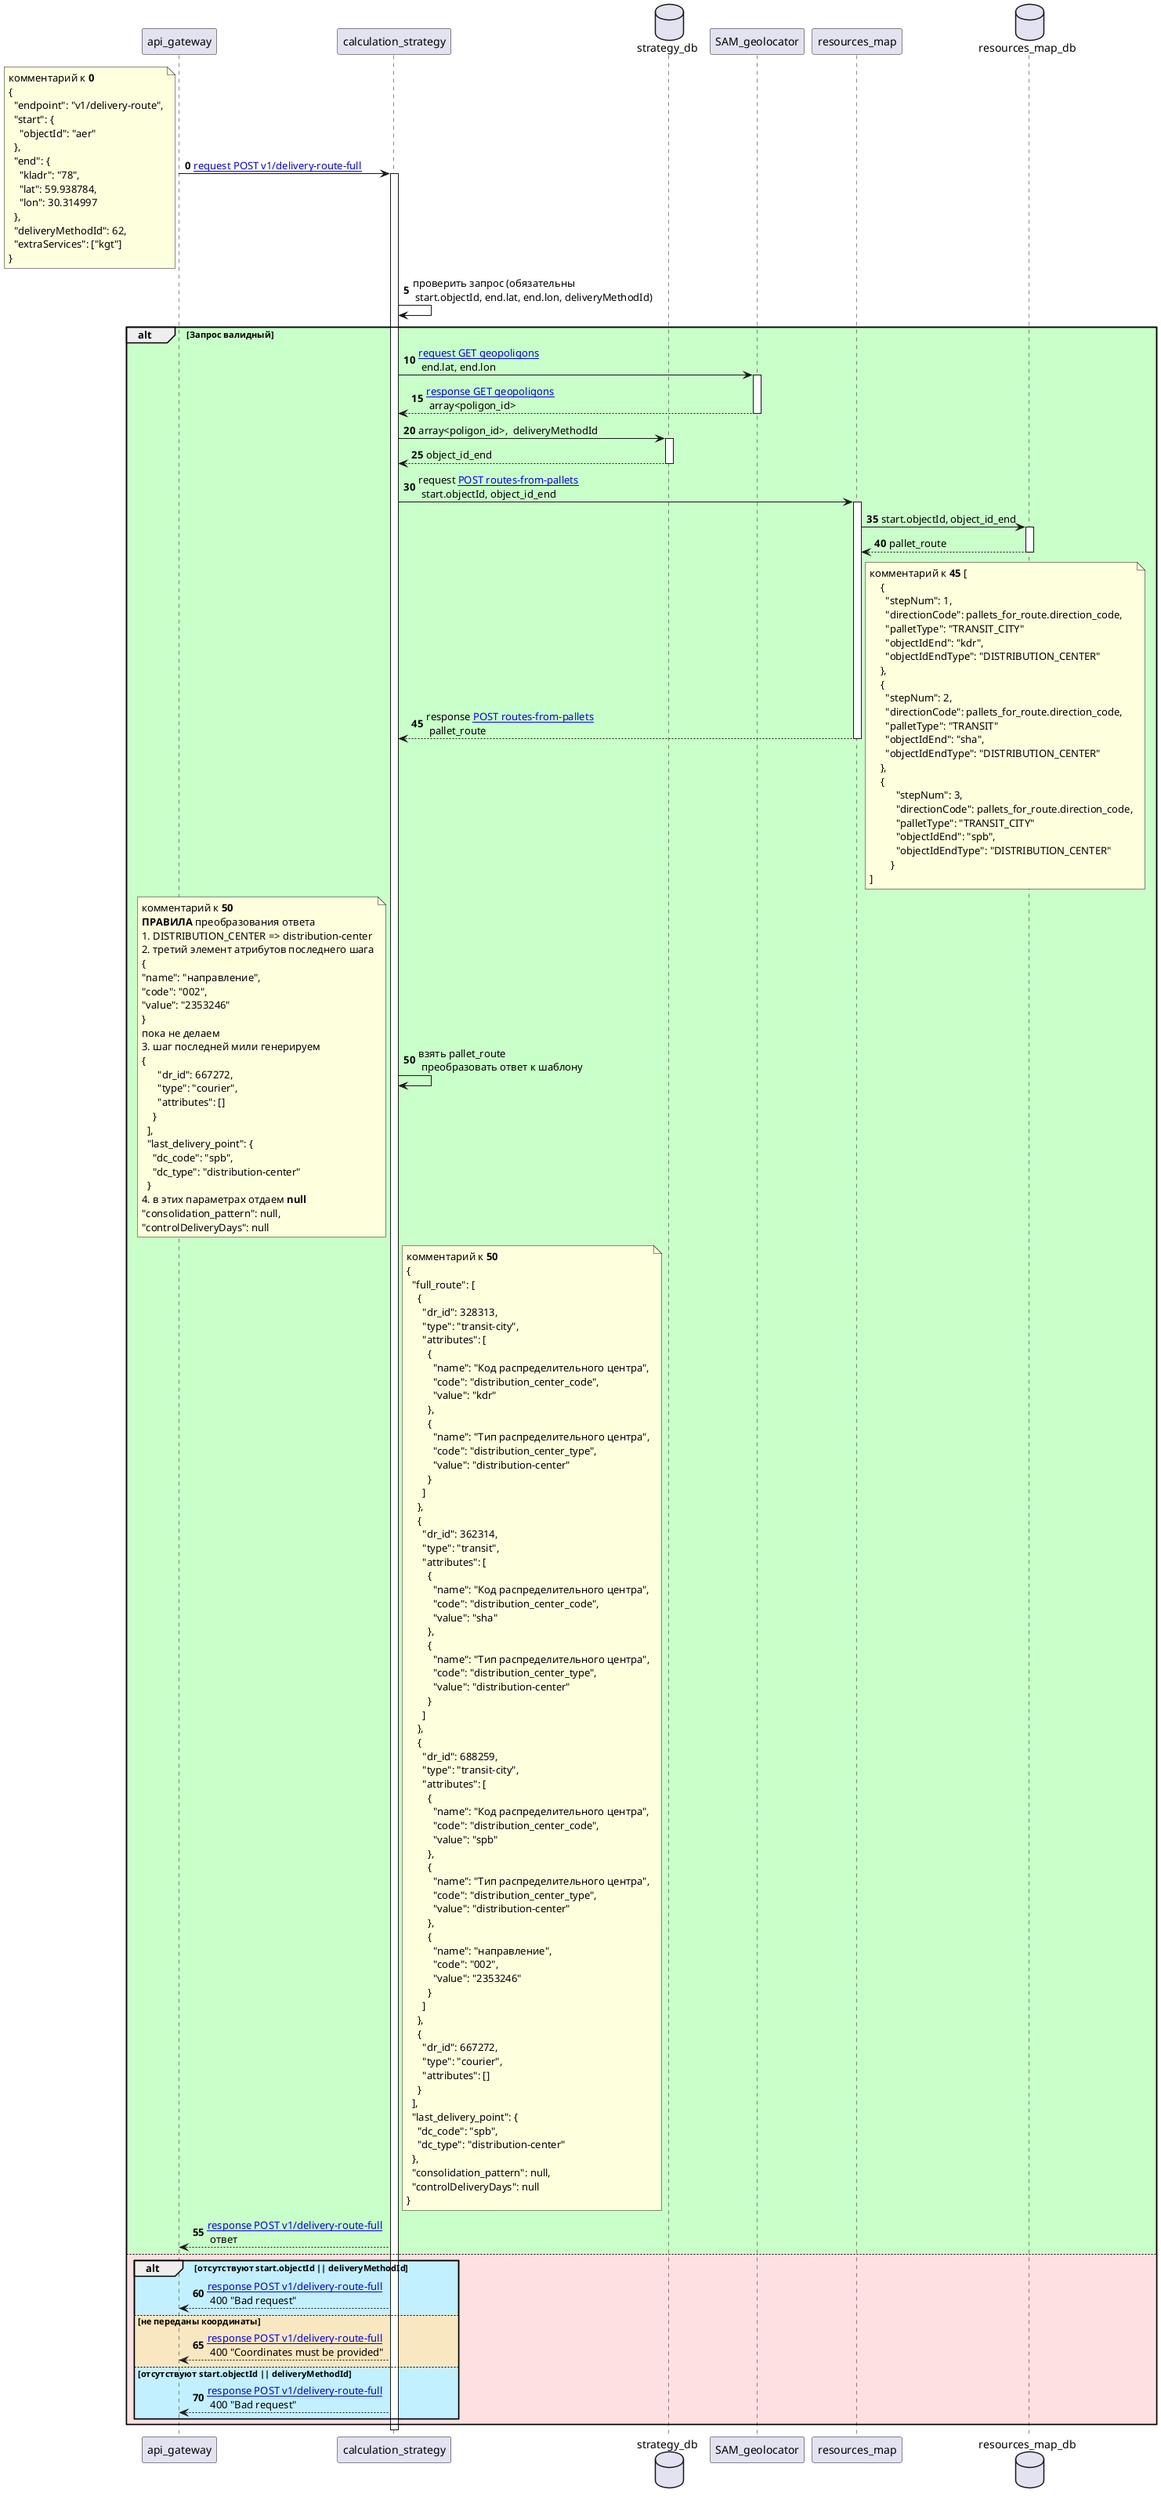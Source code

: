 @startuml
'https://plantuml.com/sequence-diagram
!$E = "\n"
!$GREEN = "#TECHNOLOGY"
!$PINK = "#IMPLEMENTATION"
!$BLUE = "#APPLICATION"
!$PALE = "#STRATEGY"
!$BISQ = "#BUSINESS"
!$NAME = "POST v1/delivery-route-full"
!$LINK = "https://space.samokat.ru/display/ECOMOPER/P72S06+REST+API+-+POST+v1-delivery-route-full"
!$GEO_NAME = "GET geopoligons"
!$GEO_LINK = "https://space.samokat.ru/pages/viewpage.action?pageId=3937654929"
!$ROUTE_NAME = "POST routes-from-pallets"
!$ROUTE_LINK = "https://space.samokat.ru/display/ECOMOPER/P72S01-POST-routes-from-pallets"
!$START_ID = "start.objectId"
!$END_ID = "object_id_end"
!$END_GEO = "end.lat, end.lon"
!$DM = "deliveryMethodId"
autonumber 0 5
participant api_gateway as gw
participant calculation_strategy as strategy
database strategy_db as DB
participant SAM_geolocator as sam
participant resources_map as rm
database resources_map_db as rm_db

gw -> strategy: [[$LINK request $NAME]]
note left
комментарий к **%autonumber%**
{
  "endpoint": "v1/delivery-route",
  "start": {
    "objectId": "aer"
  },
  "end": {
    "kladr": "78",
    "lat": 59.938784,
    "lon": 30.314997
  },
  "deliveryMethodId": 62,
  "extraServices": ["kgt"]
}
end note
activate strategy
strategy->strategy: проверить запрос (обязательны $E $START_ID, $END_GEO, $DM)
alt $GREEN Запрос валидный
strategy -> sam: [[$GEO_LINK request $GEO_NAME]] $E $END_GEO
activate sam
sam --> strategy: [[$GEO_LINK response $GEO_NAME]] $E array<poligon_id>
deactivate sam
strategy-> DB: array<poligon_id>,  $DM
activate DB
DB-->strategy: $END_ID
deactivate DB
strategy->rm: request [[$ROUTE_LINK $ROUTE_NAME]] $E $START_ID, $END_ID
activate rm
rm->rm_db: $START_ID, $END_ID
activate rm_db
rm_db-->rm: pallet_route
deactivate rm_db
rm-->strategy: response [[$ROUTE_LINK $ROUTE_NAME]] $E pallet_route
deactivate rm
note right
комментарий к **%autonumber%** [
    {
      "stepNum": 1,
      "directionCode": pallets_for_route.direction_code,
      "palletType": "TRANSIT_CITY"
      "objectIdEnd": "kdr",
      "objectIdEndType": "DISTRIBUTION_CENTER"
    },
    {
      "stepNum": 2,
      "directionCode": pallets_for_route.direction_code,
      "palletType": "TRANSIT"
      "objectIdEnd": "sha",
      "objectIdEndType": "DISTRIBUTION_CENTER"
    },
    {
          "stepNum": 3,
          "directionCode": pallets_for_route.direction_code,
          "palletType": "TRANSIT_CITY"
          "objectIdEnd": "spb",
          "objectIdEndType": "DISTRIBUTION_CENTER"
        }
]
end note
strategy->strategy: взять pallet_route $E преобразовать ответ к шаблону
note left
комментарий к **%autonumber%**
**ПРАВИЛА** преобразования ответа
1. DISTRIBUTION_CENTER => distribution-center
2. третий элемент атрибутов последнего шага
{
"name": "направление",
"code": "002",
"value": "2353246"
}
пока не делаем
3. шаг последней мили генерируем
{
      "dr_id": 667272,
      "type": "courier",
      "attributes": []
    }
  ],
  "last_delivery_point": {
    "dc_code": "spb",
    "dc_type": "distribution-center"
  }
4. в этих параметрах отдаем **null**
"consolidation_pattern": null,
"controlDeliveryDays": null
end note

note right strategy
комментарий к **%autonumber%**
{
  "full_route": [
    {
      "dr_id": 328313,
      "type": "transit-city",
      "attributes": [
        {
          "name": "Код распределительного центра",
          "code": "distribution_center_code",
          "value": "kdr"
        },
        {
          "name": "Тип распределительного центра",
          "code": "distribution_center_type",
          "value": "distribution-center"
        }
      ]
    },
    {
      "dr_id": 362314,
      "type": "transit",
      "attributes": [
        {
          "name": "Код распределительного центра",
          "code": "distribution_center_code",
          "value": "sha"
        },
        {
          "name": "Тип распределительного центра",
          "code": "distribution_center_type",
          "value": "distribution-center"
        }
      ]
    },
    {
      "dr_id": 688259,
      "type": "transit-city",
      "attributes": [
        {
          "name": "Код распределительного центра",
          "code": "distribution_center_code",
          "value": "spb"
        },
        {
          "name": "Тип распределительного центра",
          "code": "distribution_center_type",
          "value": "distribution-center"
        },
        {
          "name": "направление",
          "code": "002",
          "value": "2353246"
        }
      ]
    },
    {
      "dr_id": 667272,
      "type": "courier",
      "attributes": []
    }
  ],
  "last_delivery_point": {
    "dc_code": "spb",
    "dc_type": "distribution-center"
  },
  "consolidation_pattern": null,
  "controlDeliveryDays": null
}
end note
strategy --> gw: [[$LINK response $NAME]] $E ответ
else $PINK
alt $BLUE отсутствуют $START_ID || $DM
strategy --> gw: [[$LINK response $NAME]] $E 400 "Bad request"
else $PALE не переданы координаты
strategy --> gw: [[$LINK response $NAME]] $E 400 "Coordinates must be provided"
else $BLUE отсутствуют $START_ID || $DM
strategy --> gw: [[$LINK response $NAME]] $E 400 "Bad request"
end
end
deactivate strategy
@enduml